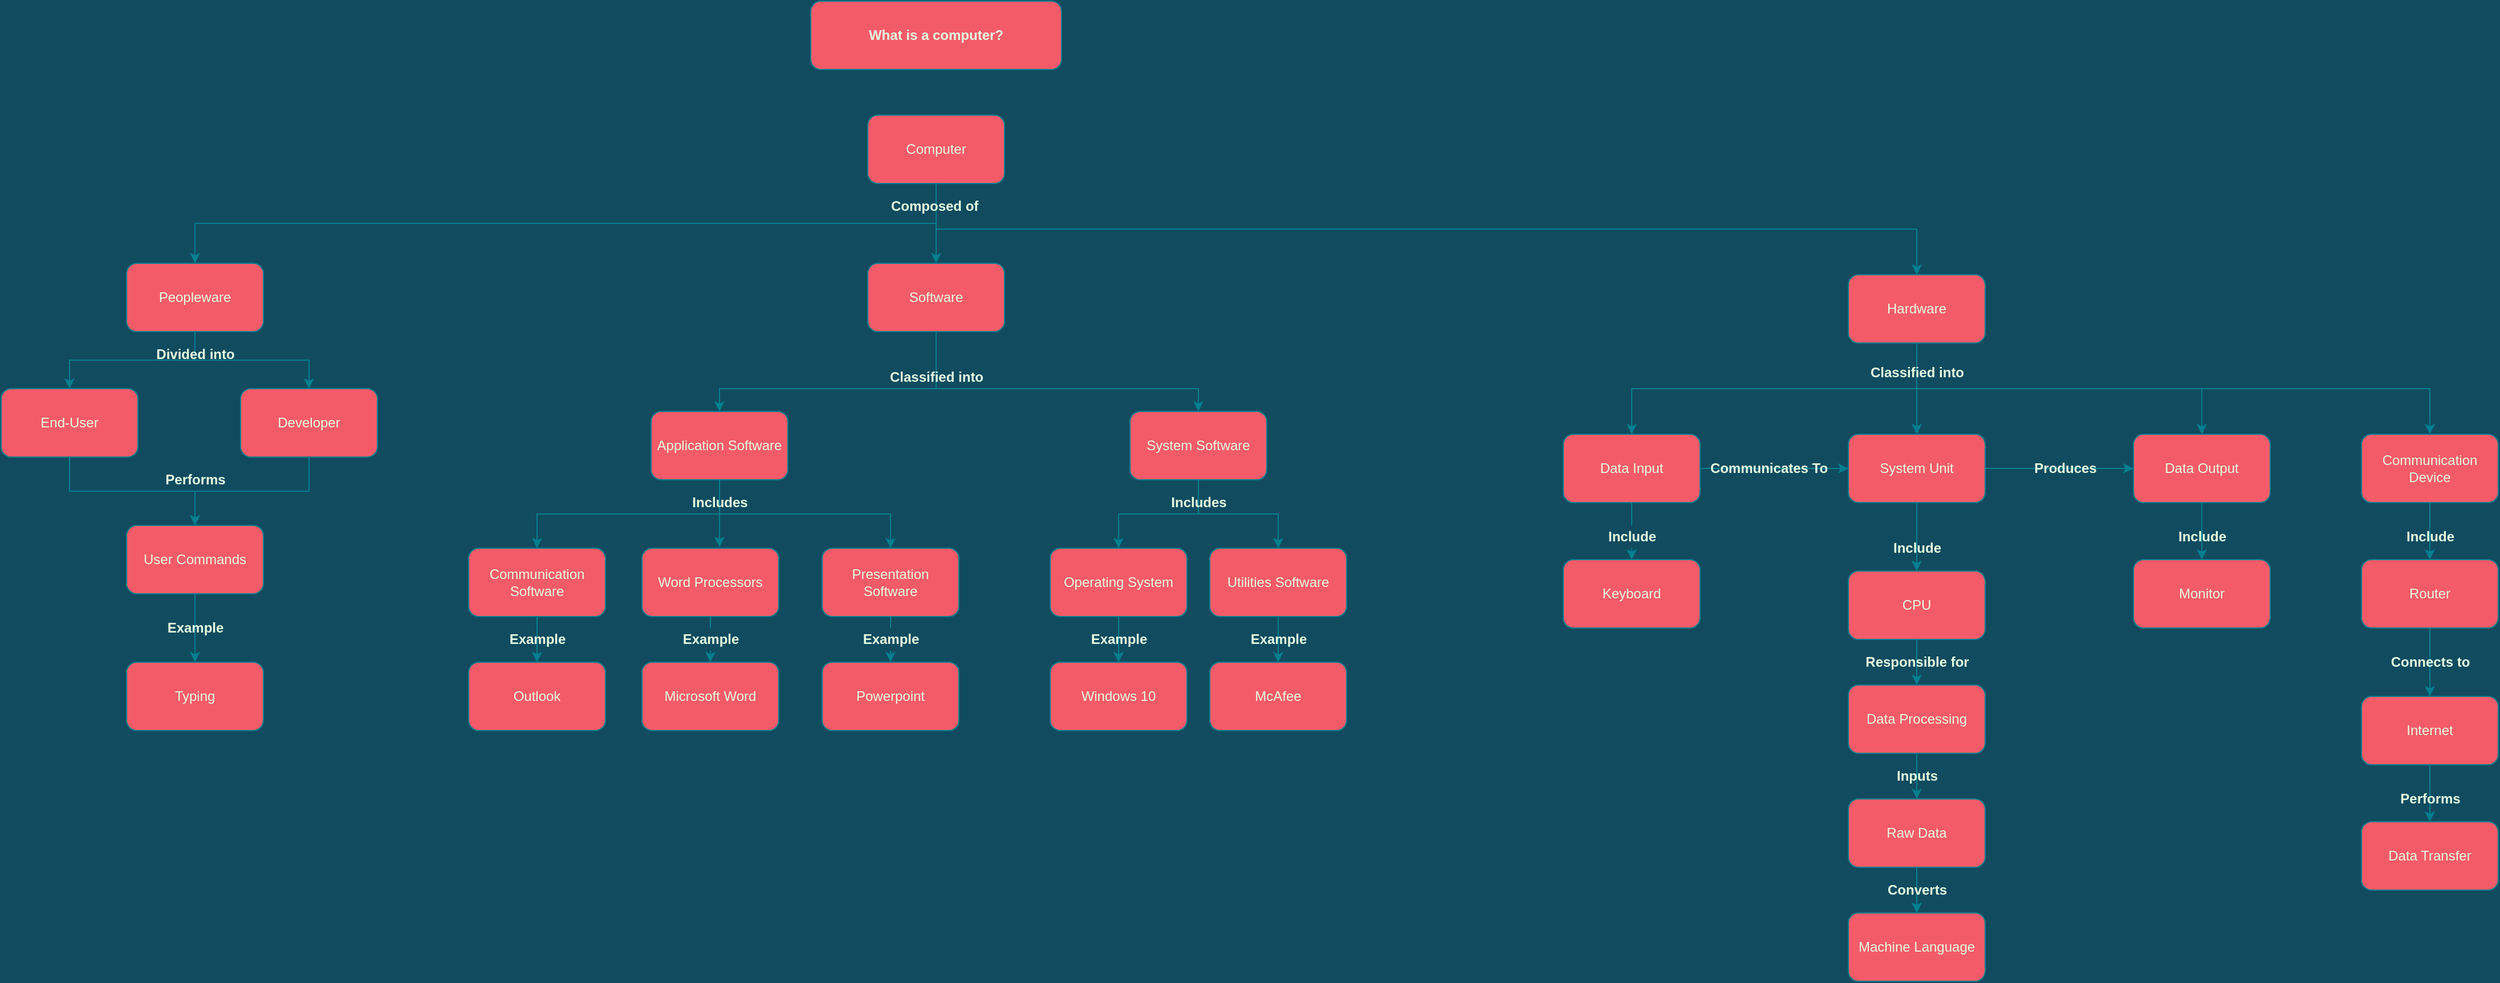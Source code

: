 <mxfile version="14.9.3" type="device"><diagram id="wThh0tV-w9qDD7nnyA2w" name="Page-1"><mxGraphModel dx="2724" dy="828" grid="1" gridSize="10" guides="1" tooltips="1" connect="1" arrows="1" fold="1" page="1" pageScale="1" pageWidth="850" pageHeight="1100" background="#114B5F" math="0" shadow="0"><root><mxCell id="0"/><mxCell id="1" parent="0"/><mxCell id="Qtpx9gZCFiK8_zA6iv4I-1" value="&lt;b&gt;What is a computer?&lt;/b&gt;" style="rounded=1;whiteSpace=wrap;html=1;fillColor=#F45B69;strokeColor=#028090;fontColor=#E4FDE1;" vertex="1" parent="1"><mxGeometry x="380" y="10" width="220" height="60" as="geometry"/></mxCell><mxCell id="Qtpx9gZCFiK8_zA6iv4I-109" style="edgeStyle=orthogonalEdgeStyle;rounded=0;orthogonalLoop=1;jettySize=auto;html=1;exitX=0.5;exitY=1;exitDx=0;exitDy=0;strokeColor=#028090;fontColor=#E4FDE1;labelBackgroundColor=#114B5F;" edge="1" parent="1" source="Qtpx9gZCFiK8_zA6iv4I-4" target="Qtpx9gZCFiK8_zA6iv4I-107"><mxGeometry relative="1" as="geometry"/></mxCell><mxCell id="Qtpx9gZCFiK8_zA6iv4I-110" style="edgeStyle=orthogonalEdgeStyle;rounded=0;orthogonalLoop=1;jettySize=auto;html=1;exitX=0.5;exitY=1;exitDx=0;exitDy=0;entryX=0.5;entryY=0;entryDx=0;entryDy=0;strokeColor=#028090;fontColor=#E4FDE1;labelBackgroundColor=#114B5F;" edge="1" parent="1" source="Qtpx9gZCFiK8_zA6iv4I-4" target="Qtpx9gZCFiK8_zA6iv4I-52"><mxGeometry relative="1" as="geometry"/></mxCell><mxCell id="Qtpx9gZCFiK8_zA6iv4I-111" style="edgeStyle=orthogonalEdgeStyle;rounded=0;orthogonalLoop=1;jettySize=auto;html=1;exitX=0.5;exitY=1;exitDx=0;exitDy=0;entryX=0.5;entryY=0;entryDx=0;entryDy=0;strokeColor=#028090;fontColor=#E4FDE1;labelBackgroundColor=#114B5F;" edge="1" parent="1" source="Qtpx9gZCFiK8_zA6iv4I-4" target="Qtpx9gZCFiK8_zA6iv4I-53"><mxGeometry relative="1" as="geometry"/></mxCell><mxCell id="Qtpx9gZCFiK8_zA6iv4I-146" style="edgeStyle=orthogonalEdgeStyle;rounded=0;orthogonalLoop=1;jettySize=auto;html=1;exitX=0.5;exitY=1;exitDx=0;exitDy=0;strokeColor=#028090;fontColor=#E4FDE1;labelBackgroundColor=#114B5F;" edge="1" parent="1" source="Qtpx9gZCFiK8_zA6iv4I-4" target="Qtpx9gZCFiK8_zA6iv4I-22"><mxGeometry relative="1" as="geometry"/></mxCell><mxCell id="Qtpx9gZCFiK8_zA6iv4I-4" value="Hardware" style="rounded=1;whiteSpace=wrap;html=1;fillColor=#F45B69;strokeColor=#028090;fontColor=#E4FDE1;" vertex="1" parent="1"><mxGeometry x="1290" y="250" width="120" height="60" as="geometry"/></mxCell><mxCell id="Qtpx9gZCFiK8_zA6iv4I-13" value="Monitor" style="rounded=1;whiteSpace=wrap;html=1;fillColor=#F45B69;strokeColor=#028090;fontColor=#E4FDE1;" vertex="1" parent="1"><mxGeometry x="1540" y="500" width="120" height="60" as="geometry"/></mxCell><mxCell id="Qtpx9gZCFiK8_zA6iv4I-21" value="Keyboard" style="rounded=1;whiteSpace=wrap;html=1;fillColor=#F45B69;strokeColor=#028090;fontColor=#E4FDE1;" vertex="1" parent="1"><mxGeometry x="1040" y="500" width="120" height="60" as="geometry"/></mxCell><mxCell id="Qtpx9gZCFiK8_zA6iv4I-148" style="edgeStyle=orthogonalEdgeStyle;rounded=0;orthogonalLoop=1;jettySize=auto;html=1;exitX=0.5;exitY=1;exitDx=0;exitDy=0;entryX=0.5;entryY=0;entryDx=0;entryDy=0;strokeColor=#028090;fontColor=#E4FDE1;labelBackgroundColor=#114B5F;" edge="1" parent="1" source="Qtpx9gZCFiK8_zA6iv4I-22" target="Qtpx9gZCFiK8_zA6iv4I-147"><mxGeometry relative="1" as="geometry"/></mxCell><mxCell id="Qtpx9gZCFiK8_zA6iv4I-22" value="Communication Device" style="rounded=1;whiteSpace=wrap;html=1;fillColor=#F45B69;strokeColor=#028090;fontColor=#E4FDE1;" vertex="1" parent="1"><mxGeometry x="1740" y="390" width="120" height="60" as="geometry"/></mxCell><mxCell id="Qtpx9gZCFiK8_zA6iv4I-81" style="edgeStyle=orthogonalEdgeStyle;rounded=0;orthogonalLoop=1;jettySize=auto;html=1;exitX=0.5;exitY=1;exitDx=0;exitDy=0;entryX=0.5;entryY=0;entryDx=0;entryDy=0;strokeColor=#028090;fontColor=#E4FDE1;labelBackgroundColor=#114B5F;" edge="1" parent="1" source="Qtpx9gZCFiK8_zA6iv4I-23" target="Qtpx9gZCFiK8_zA6iv4I-24"><mxGeometry relative="1" as="geometry"/></mxCell><mxCell id="Qtpx9gZCFiK8_zA6iv4I-88" style="edgeStyle=orthogonalEdgeStyle;rounded=0;orthogonalLoop=1;jettySize=auto;html=1;exitX=0.5;exitY=1;exitDx=0;exitDy=0;entryX=0.567;entryY=-0.017;entryDx=0;entryDy=0;entryPerimeter=0;strokeColor=#028090;fontColor=#E4FDE1;labelBackgroundColor=#114B5F;" edge="1" parent="1" source="Qtpx9gZCFiK8_zA6iv4I-23" target="Qtpx9gZCFiK8_zA6iv4I-34"><mxGeometry relative="1" as="geometry"/></mxCell><mxCell id="Qtpx9gZCFiK8_zA6iv4I-89" style="edgeStyle=orthogonalEdgeStyle;rounded=0;orthogonalLoop=1;jettySize=auto;html=1;exitX=0.5;exitY=1;exitDx=0;exitDy=0;entryX=0.5;entryY=0;entryDx=0;entryDy=0;strokeColor=#028090;fontColor=#E4FDE1;labelBackgroundColor=#114B5F;" edge="1" parent="1" source="Qtpx9gZCFiK8_zA6iv4I-23" target="Qtpx9gZCFiK8_zA6iv4I-33"><mxGeometry relative="1" as="geometry"/></mxCell><mxCell id="Qtpx9gZCFiK8_zA6iv4I-23" value="Application Software" style="rounded=1;whiteSpace=wrap;html=1;fillColor=#F45B69;strokeColor=#028090;fontColor=#E4FDE1;" vertex="1" parent="1"><mxGeometry x="240" y="370" width="120" height="60" as="geometry"/></mxCell><mxCell id="Qtpx9gZCFiK8_zA6iv4I-90" style="edgeStyle=orthogonalEdgeStyle;rounded=0;orthogonalLoop=1;jettySize=auto;html=1;exitX=0.5;exitY=1;exitDx=0;exitDy=0;entryX=0.5;entryY=0;entryDx=0;entryDy=0;strokeColor=#028090;fontColor=#E4FDE1;labelBackgroundColor=#114B5F;" edge="1" parent="1" source="Qtpx9gZCFiK8_zA6iv4I-24" target="Qtpx9gZCFiK8_zA6iv4I-32"><mxGeometry relative="1" as="geometry"/></mxCell><mxCell id="Qtpx9gZCFiK8_zA6iv4I-24" value="Communication Software" style="rounded=1;whiteSpace=wrap;html=1;fillColor=#F45B69;strokeColor=#028090;fontColor=#E4FDE1;" vertex="1" parent="1"><mxGeometry x="80" y="490" width="120" height="60" as="geometry"/></mxCell><mxCell id="Qtpx9gZCFiK8_zA6iv4I-121" style="edgeStyle=orthogonalEdgeStyle;rounded=0;orthogonalLoop=1;jettySize=auto;html=1;exitX=0.5;exitY=1;exitDx=0;exitDy=0;entryX=0.5;entryY=0;entryDx=0;entryDy=0;strokeColor=#028090;fontColor=#E4FDE1;labelBackgroundColor=#114B5F;" edge="1" parent="1" source="Qtpx9gZCFiK8_zA6iv4I-29" target="Qtpx9gZCFiK8_zA6iv4I-30"><mxGeometry relative="1" as="geometry"/></mxCell><mxCell id="Qtpx9gZCFiK8_zA6iv4I-123" value="" style="edgeStyle=orthogonalEdgeStyle;rounded=0;orthogonalLoop=1;jettySize=auto;html=1;strokeColor=#028090;fontColor=#E4FDE1;labelBackgroundColor=#114B5F;" edge="1" parent="1" source="Qtpx9gZCFiK8_zA6iv4I-29" target="Qtpx9gZCFiK8_zA6iv4I-30"><mxGeometry relative="1" as="geometry"/></mxCell><mxCell id="Qtpx9gZCFiK8_zA6iv4I-29" value="Raw Data" style="rounded=1;whiteSpace=wrap;html=1;fillColor=#F45B69;strokeColor=#028090;fontColor=#E4FDE1;" vertex="1" parent="1"><mxGeometry x="1290" y="710" width="120" height="60" as="geometry"/></mxCell><mxCell id="Qtpx9gZCFiK8_zA6iv4I-30" value="Machine Language" style="rounded=1;whiteSpace=wrap;html=1;fillColor=#F45B69;strokeColor=#028090;fontColor=#E4FDE1;" vertex="1" parent="1"><mxGeometry x="1290" y="810" width="120" height="60" as="geometry"/></mxCell><mxCell id="Qtpx9gZCFiK8_zA6iv4I-73" style="edgeStyle=orthogonalEdgeStyle;rounded=0;orthogonalLoop=1;jettySize=auto;html=1;exitX=0.5;exitY=1;exitDx=0;exitDy=0;entryX=0.5;entryY=0;entryDx=0;entryDy=0;strokeColor=#028090;fontColor=#E4FDE1;labelBackgroundColor=#114B5F;" edge="1" parent="1" source="Qtpx9gZCFiK8_zA6iv4I-31" target="Qtpx9gZCFiK8_zA6iv4I-72"><mxGeometry relative="1" as="geometry"/></mxCell><mxCell id="Qtpx9gZCFiK8_zA6iv4I-31" value="User Commands" style="rounded=1;whiteSpace=wrap;html=1;fillColor=#F45B69;strokeColor=#028090;fontColor=#E4FDE1;" vertex="1" parent="1"><mxGeometry x="-220" y="470" width="120" height="60" as="geometry"/></mxCell><mxCell id="Qtpx9gZCFiK8_zA6iv4I-32" value="Outlook" style="rounded=1;whiteSpace=wrap;html=1;fillColor=#F45B69;strokeColor=#028090;fontColor=#E4FDE1;" vertex="1" parent="1"><mxGeometry x="80" y="590" width="120" height="60" as="geometry"/></mxCell><mxCell id="Qtpx9gZCFiK8_zA6iv4I-93" style="edgeStyle=orthogonalEdgeStyle;rounded=0;orthogonalLoop=1;jettySize=auto;html=1;exitX=0.5;exitY=1;exitDx=0;exitDy=0;entryX=0.5;entryY=0;entryDx=0;entryDy=0;startArrow=none;strokeColor=#028090;fontColor=#E4FDE1;labelBackgroundColor=#114B5F;" edge="1" parent="1" source="Qtpx9gZCFiK8_zA6iv4I-98" target="Qtpx9gZCFiK8_zA6iv4I-92"><mxGeometry relative="1" as="geometry"/></mxCell><mxCell id="Qtpx9gZCFiK8_zA6iv4I-33" value="Presentation Software" style="rounded=1;whiteSpace=wrap;html=1;fillColor=#F45B69;strokeColor=#028090;fontColor=#E4FDE1;" vertex="1" parent="1"><mxGeometry x="390" y="490" width="120" height="60" as="geometry"/></mxCell><mxCell id="Qtpx9gZCFiK8_zA6iv4I-94" style="edgeStyle=orthogonalEdgeStyle;rounded=0;orthogonalLoop=1;jettySize=auto;html=1;exitX=0.5;exitY=1;exitDx=0;exitDy=0;entryX=0.5;entryY=0;entryDx=0;entryDy=0;startArrow=none;strokeColor=#028090;fontColor=#E4FDE1;labelBackgroundColor=#114B5F;" edge="1" parent="1" source="Qtpx9gZCFiK8_zA6iv4I-96" target="Qtpx9gZCFiK8_zA6iv4I-91"><mxGeometry relative="1" as="geometry"/></mxCell><mxCell id="Qtpx9gZCFiK8_zA6iv4I-34" value="Word Processors" style="rounded=1;whiteSpace=wrap;html=1;fillColor=#F45B69;strokeColor=#028090;fontColor=#E4FDE1;" vertex="1" parent="1"><mxGeometry x="232" y="490" width="120" height="60" as="geometry"/></mxCell><mxCell id="Qtpx9gZCFiK8_zA6iv4I-154" style="edgeStyle=orthogonalEdgeStyle;rounded=0;orthogonalLoop=1;jettySize=auto;html=1;exitX=0.5;exitY=1;exitDx=0;exitDy=0;entryX=0.5;entryY=0;entryDx=0;entryDy=0;strokeColor=#028090;fontColor=#E4FDE1;labelBackgroundColor=#114B5F;" edge="1" parent="1" source="Qtpx9gZCFiK8_zA6iv4I-35" target="Qtpx9gZCFiK8_zA6iv4I-44"><mxGeometry relative="1" as="geometry"/></mxCell><mxCell id="Qtpx9gZCFiK8_zA6iv4I-35" value="Internet" style="rounded=1;whiteSpace=wrap;html=1;fillColor=#F45B69;strokeColor=#028090;fontColor=#E4FDE1;" vertex="1" parent="1"><mxGeometry x="1740" y="620" width="120" height="60" as="geometry"/></mxCell><mxCell id="Qtpx9gZCFiK8_zA6iv4I-63" style="edgeStyle=orthogonalEdgeStyle;rounded=0;orthogonalLoop=1;jettySize=auto;html=1;exitX=0.5;exitY=1;exitDx=0;exitDy=0;entryX=0.5;entryY=0;entryDx=0;entryDy=0;strokeColor=#028090;fontColor=#E4FDE1;labelBackgroundColor=#114B5F;" edge="1" parent="1" source="Qtpx9gZCFiK8_zA6iv4I-37" target="Qtpx9gZCFiK8_zA6iv4I-41"><mxGeometry relative="1" as="geometry"/></mxCell><mxCell id="Qtpx9gZCFiK8_zA6iv4I-65" style="edgeStyle=orthogonalEdgeStyle;rounded=0;orthogonalLoop=1;jettySize=auto;html=1;exitX=0.5;exitY=1;exitDx=0;exitDy=0;strokeColor=#028090;fontColor=#E4FDE1;labelBackgroundColor=#114B5F;" edge="1" parent="1" source="Qtpx9gZCFiK8_zA6iv4I-37" target="Qtpx9gZCFiK8_zA6iv4I-64"><mxGeometry relative="1" as="geometry"/></mxCell><mxCell id="Qtpx9gZCFiK8_zA6iv4I-37" value="Peopleware" style="rounded=1;whiteSpace=wrap;html=1;fillColor=#F45B69;strokeColor=#028090;fontColor=#E4FDE1;" vertex="1" parent="1"><mxGeometry x="-220" y="240" width="120" height="60" as="geometry"/></mxCell><mxCell id="Qtpx9gZCFiK8_zA6iv4I-76" style="edgeStyle=orthogonalEdgeStyle;rounded=0;orthogonalLoop=1;jettySize=auto;html=1;exitX=0.5;exitY=1;exitDx=0;exitDy=0;strokeColor=#028090;fontColor=#E4FDE1;labelBackgroundColor=#114B5F;" edge="1" parent="1" source="Qtpx9gZCFiK8_zA6iv4I-39" target="Qtpx9gZCFiK8_zA6iv4I-71"><mxGeometry relative="1" as="geometry"><Array as="points"><mxPoint x="490" y="350"/><mxPoint x="720" y="350"/></Array></mxGeometry></mxCell><mxCell id="Qtpx9gZCFiK8_zA6iv4I-87" style="edgeStyle=orthogonalEdgeStyle;rounded=0;orthogonalLoop=1;jettySize=auto;html=1;exitX=0.5;exitY=1;exitDx=0;exitDy=0;strokeColor=#028090;fontColor=#E4FDE1;labelBackgroundColor=#114B5F;" edge="1" parent="1" source="Qtpx9gZCFiK8_zA6iv4I-39" target="Qtpx9gZCFiK8_zA6iv4I-23"><mxGeometry relative="1" as="geometry"><Array as="points"><mxPoint x="490" y="350"/><mxPoint x="300" y="350"/></Array></mxGeometry></mxCell><mxCell id="Qtpx9gZCFiK8_zA6iv4I-39" value="Software" style="rounded=1;whiteSpace=wrap;html=1;fillColor=#F45B69;strokeColor=#028090;fontColor=#E4FDE1;" vertex="1" parent="1"><mxGeometry x="430" y="240" width="120" height="60" as="geometry"/></mxCell><mxCell id="Qtpx9gZCFiK8_zA6iv4I-101" style="edgeStyle=orthogonalEdgeStyle;rounded=0;orthogonalLoop=1;jettySize=auto;html=1;exitX=0.5;exitY=1;exitDx=0;exitDy=0;entryX=0.5;entryY=0;entryDx=0;entryDy=0;strokeColor=#028090;fontColor=#E4FDE1;labelBackgroundColor=#114B5F;" edge="1" parent="1" source="Qtpx9gZCFiK8_zA6iv4I-40" target="Qtpx9gZCFiK8_zA6iv4I-100"><mxGeometry relative="1" as="geometry"/></mxCell><mxCell id="Qtpx9gZCFiK8_zA6iv4I-40" value="Operating System" style="rounded=1;whiteSpace=wrap;html=1;fillColor=#F45B69;strokeColor=#028090;fontColor=#E4FDE1;" vertex="1" parent="1"><mxGeometry x="590" y="490" width="120" height="60" as="geometry"/></mxCell><mxCell id="Qtpx9gZCFiK8_zA6iv4I-69" style="edgeStyle=orthogonalEdgeStyle;rounded=0;orthogonalLoop=1;jettySize=auto;html=1;exitX=0.5;exitY=1;exitDx=0;exitDy=0;entryX=0.5;entryY=0;entryDx=0;entryDy=0;strokeColor=#028090;fontColor=#E4FDE1;labelBackgroundColor=#114B5F;" edge="1" parent="1" source="Qtpx9gZCFiK8_zA6iv4I-41" target="Qtpx9gZCFiK8_zA6iv4I-31"><mxGeometry relative="1" as="geometry"/></mxCell><mxCell id="Qtpx9gZCFiK8_zA6iv4I-41" value="End-User" style="rounded=1;whiteSpace=wrap;html=1;fillColor=#F45B69;strokeColor=#028090;fontColor=#E4FDE1;" vertex="1" parent="1"><mxGeometry x="-330" y="350" width="120" height="60" as="geometry"/></mxCell><mxCell id="Qtpx9gZCFiK8_zA6iv4I-44" value="Data Transfer" style="rounded=1;whiteSpace=wrap;html=1;fillColor=#F45B69;strokeColor=#028090;fontColor=#E4FDE1;" vertex="1" parent="1"><mxGeometry x="1740" y="730" width="120" height="60" as="geometry"/></mxCell><mxCell id="Qtpx9gZCFiK8_zA6iv4I-120" style="edgeStyle=orthogonalEdgeStyle;rounded=0;orthogonalLoop=1;jettySize=auto;html=1;exitX=0.5;exitY=1;exitDx=0;exitDy=0;entryX=0.5;entryY=0;entryDx=0;entryDy=0;strokeColor=#028090;fontColor=#E4FDE1;labelBackgroundColor=#114B5F;" edge="1" parent="1" source="Qtpx9gZCFiK8_zA6iv4I-45" target="Qtpx9gZCFiK8_zA6iv4I-29"><mxGeometry relative="1" as="geometry"/></mxCell><mxCell id="Qtpx9gZCFiK8_zA6iv4I-45" value="Data Processing" style="rounded=1;whiteSpace=wrap;html=1;fillColor=#F45B69;strokeColor=#028090;fontColor=#E4FDE1;" vertex="1" parent="1"><mxGeometry x="1290" y="610" width="120" height="60" as="geometry"/></mxCell><mxCell id="Qtpx9gZCFiK8_zA6iv4I-56" style="edgeStyle=orthogonalEdgeStyle;rounded=0;orthogonalLoop=1;jettySize=auto;html=1;exitX=0.5;exitY=1;exitDx=0;exitDy=0;entryX=0.5;entryY=0;entryDx=0;entryDy=0;strokeColor=#028090;fontColor=#E4FDE1;labelBackgroundColor=#114B5F;" edge="1" parent="1" source="Qtpx9gZCFiK8_zA6iv4I-51" target="Qtpx9gZCFiK8_zA6iv4I-37"><mxGeometry relative="1" as="geometry"/></mxCell><mxCell id="Qtpx9gZCFiK8_zA6iv4I-59" style="edgeStyle=orthogonalEdgeStyle;rounded=0;orthogonalLoop=1;jettySize=auto;html=1;exitX=0.5;exitY=1;exitDx=0;exitDy=0;entryX=0.5;entryY=0;entryDx=0;entryDy=0;strokeColor=#028090;fontColor=#E4FDE1;labelBackgroundColor=#114B5F;" edge="1" parent="1" source="Qtpx9gZCFiK8_zA6iv4I-51" target="Qtpx9gZCFiK8_zA6iv4I-39"><mxGeometry relative="1" as="geometry"/></mxCell><mxCell id="Qtpx9gZCFiK8_zA6iv4I-60" style="edgeStyle=orthogonalEdgeStyle;rounded=0;orthogonalLoop=1;jettySize=auto;html=1;exitX=0.5;exitY=1;exitDx=0;exitDy=0;strokeColor=#028090;fontColor=#E4FDE1;labelBackgroundColor=#114B5F;" edge="1" parent="1" source="Qtpx9gZCFiK8_zA6iv4I-51" target="Qtpx9gZCFiK8_zA6iv4I-4"><mxGeometry relative="1" as="geometry"><Array as="points"><mxPoint x="490" y="210"/><mxPoint x="1350" y="210"/></Array></mxGeometry></mxCell><mxCell id="Qtpx9gZCFiK8_zA6iv4I-51" value="Computer" style="rounded=1;whiteSpace=wrap;html=1;fillColor=#F45B69;strokeColor=#028090;fontColor=#E4FDE1;" vertex="1" parent="1"><mxGeometry x="430" y="110" width="120" height="60" as="geometry"/></mxCell><mxCell id="Qtpx9gZCFiK8_zA6iv4I-116" style="edgeStyle=orthogonalEdgeStyle;rounded=0;orthogonalLoop=1;jettySize=auto;html=1;exitX=0.5;exitY=1;exitDx=0;exitDy=0;entryX=0.5;entryY=0;entryDx=0;entryDy=0;startArrow=none;strokeColor=#028090;fontColor=#E4FDE1;labelBackgroundColor=#114B5F;" edge="1" parent="1" source="Qtpx9gZCFiK8_zA6iv4I-127" target="Qtpx9gZCFiK8_zA6iv4I-21"><mxGeometry relative="1" as="geometry"/></mxCell><mxCell id="Qtpx9gZCFiK8_zA6iv4I-140" style="edgeStyle=orthogonalEdgeStyle;rounded=0;orthogonalLoop=1;jettySize=auto;html=1;exitX=1;exitY=0.5;exitDx=0;exitDy=0;entryX=0;entryY=0.5;entryDx=0;entryDy=0;strokeColor=#028090;fontColor=#E4FDE1;labelBackgroundColor=#114B5F;" edge="1" parent="1" source="Qtpx9gZCFiK8_zA6iv4I-52" target="Qtpx9gZCFiK8_zA6iv4I-107"><mxGeometry relative="1" as="geometry"/></mxCell><mxCell id="Qtpx9gZCFiK8_zA6iv4I-52" value="Data Input" style="rounded=1;whiteSpace=wrap;html=1;fillColor=#F45B69;strokeColor=#028090;fontColor=#E4FDE1;" vertex="1" parent="1"><mxGeometry x="1040" y="390" width="120" height="60" as="geometry"/></mxCell><mxCell id="Qtpx9gZCFiK8_zA6iv4I-117" style="edgeStyle=orthogonalEdgeStyle;rounded=0;orthogonalLoop=1;jettySize=auto;html=1;exitX=0.5;exitY=1;exitDx=0;exitDy=0;entryX=0.5;entryY=0;entryDx=0;entryDy=0;strokeColor=#028090;fontColor=#E4FDE1;labelBackgroundColor=#114B5F;" edge="1" parent="1" source="Qtpx9gZCFiK8_zA6iv4I-53" target="Qtpx9gZCFiK8_zA6iv4I-13"><mxGeometry relative="1" as="geometry"/></mxCell><mxCell id="Qtpx9gZCFiK8_zA6iv4I-53" value="Data Output" style="rounded=1;whiteSpace=wrap;html=1;fillColor=#F45B69;strokeColor=#028090;fontColor=#E4FDE1;" vertex="1" parent="1"><mxGeometry x="1540" y="390" width="120" height="60" as="geometry"/></mxCell><mxCell id="Qtpx9gZCFiK8_zA6iv4I-61" value="&lt;b&gt;Composed of&amp;nbsp;&lt;/b&gt;" style="text;html=1;align=center;verticalAlign=middle;resizable=0;points=[];autosize=1;strokeColor=none;fontColor=#E4FDE1;" vertex="1" parent="1"><mxGeometry x="440" y="180" width="100" height="20" as="geometry"/></mxCell><mxCell id="Qtpx9gZCFiK8_zA6iv4I-68" style="edgeStyle=orthogonalEdgeStyle;rounded=0;orthogonalLoop=1;jettySize=auto;html=1;exitX=0.5;exitY=1;exitDx=0;exitDy=0;entryX=0.5;entryY=0;entryDx=0;entryDy=0;strokeColor=#028090;fontColor=#E4FDE1;labelBackgroundColor=#114B5F;" edge="1" parent="1" source="Qtpx9gZCFiK8_zA6iv4I-64" target="Qtpx9gZCFiK8_zA6iv4I-31"><mxGeometry relative="1" as="geometry"/></mxCell><mxCell id="Qtpx9gZCFiK8_zA6iv4I-64" value="Developer" style="rounded=1;whiteSpace=wrap;html=1;fillColor=#F45B69;strokeColor=#028090;fontColor=#E4FDE1;" vertex="1" parent="1"><mxGeometry x="-120" y="350" width="120" height="60" as="geometry"/></mxCell><mxCell id="Qtpx9gZCFiK8_zA6iv4I-66" value="&lt;b&gt;Divided into&lt;/b&gt;" style="text;html=1;align=center;verticalAlign=middle;resizable=0;points=[];autosize=1;strokeColor=none;fontColor=#E4FDE1;" vertex="1" parent="1"><mxGeometry x="-200" y="310" width="80" height="20" as="geometry"/></mxCell><mxCell id="Qtpx9gZCFiK8_zA6iv4I-70" value="&lt;b&gt;Performs&lt;/b&gt;" style="text;html=1;align=center;verticalAlign=middle;resizable=0;points=[];autosize=1;strokeColor=none;fontColor=#E4FDE1;" vertex="1" parent="1"><mxGeometry x="-195" y="420" width="70" height="20" as="geometry"/></mxCell><mxCell id="Qtpx9gZCFiK8_zA6iv4I-78" value="" style="edgeStyle=orthogonalEdgeStyle;rounded=0;orthogonalLoop=1;jettySize=auto;html=1;strokeColor=#028090;fontColor=#E4FDE1;labelBackgroundColor=#114B5F;" edge="1" parent="1" source="Qtpx9gZCFiK8_zA6iv4I-71" target="Qtpx9gZCFiK8_zA6iv4I-40"><mxGeometry relative="1" as="geometry"/></mxCell><mxCell id="Qtpx9gZCFiK8_zA6iv4I-84" style="edgeStyle=orthogonalEdgeStyle;rounded=0;orthogonalLoop=1;jettySize=auto;html=1;exitX=0.5;exitY=1;exitDx=0;exitDy=0;entryX=0.5;entryY=0;entryDx=0;entryDy=0;strokeColor=#028090;fontColor=#E4FDE1;labelBackgroundColor=#114B5F;" edge="1" parent="1" source="Qtpx9gZCFiK8_zA6iv4I-71" target="Qtpx9gZCFiK8_zA6iv4I-83"><mxGeometry relative="1" as="geometry"/></mxCell><mxCell id="Qtpx9gZCFiK8_zA6iv4I-71" value="System Software" style="rounded=1;whiteSpace=wrap;html=1;fillColor=#F45B69;strokeColor=#028090;fontColor=#E4FDE1;" vertex="1" parent="1"><mxGeometry x="660" y="370" width="120" height="60" as="geometry"/></mxCell><mxCell id="Qtpx9gZCFiK8_zA6iv4I-72" value="Typing" style="rounded=1;whiteSpace=wrap;html=1;fillColor=#F45B69;strokeColor=#028090;fontColor=#E4FDE1;" vertex="1" parent="1"><mxGeometry x="-220" y="590" width="120" height="60" as="geometry"/></mxCell><mxCell id="Qtpx9gZCFiK8_zA6iv4I-74" value="&lt;b&gt;Example&lt;/b&gt;" style="text;html=1;align=center;verticalAlign=middle;resizable=0;points=[];autosize=1;strokeColor=none;fontColor=#E4FDE1;" vertex="1" parent="1"><mxGeometry x="-190" y="550" width="60" height="20" as="geometry"/></mxCell><mxCell id="Qtpx9gZCFiK8_zA6iv4I-77" value="&lt;b&gt;Classified into&lt;/b&gt;" style="text;html=1;align=center;verticalAlign=middle;resizable=0;points=[];autosize=1;strokeColor=none;fontColor=#E4FDE1;" vertex="1" parent="1"><mxGeometry x="440" y="330" width="100" height="20" as="geometry"/></mxCell><mxCell id="Qtpx9gZCFiK8_zA6iv4I-79" value="&lt;b&gt;Includes&lt;/b&gt;" style="text;html=1;align=center;verticalAlign=middle;resizable=0;points=[];autosize=1;strokeColor=none;fontColor=#E4FDE1;" vertex="1" parent="1"><mxGeometry x="690" y="440" width="60" height="20" as="geometry"/></mxCell><mxCell id="Qtpx9gZCFiK8_zA6iv4I-82" value="&lt;b&gt;Includes&lt;/b&gt;" style="text;html=1;align=center;verticalAlign=middle;resizable=0;points=[];autosize=1;strokeColor=none;fontColor=#E4FDE1;" vertex="1" parent="1"><mxGeometry x="270" y="440" width="60" height="20" as="geometry"/></mxCell><mxCell id="Qtpx9gZCFiK8_zA6iv4I-105" style="edgeStyle=orthogonalEdgeStyle;rounded=0;orthogonalLoop=1;jettySize=auto;html=1;exitX=0.5;exitY=1;exitDx=0;exitDy=0;entryX=0.5;entryY=0;entryDx=0;entryDy=0;strokeColor=#028090;fontColor=#E4FDE1;labelBackgroundColor=#114B5F;" edge="1" parent="1" source="Qtpx9gZCFiK8_zA6iv4I-83" target="Qtpx9gZCFiK8_zA6iv4I-103"><mxGeometry relative="1" as="geometry"/></mxCell><mxCell id="Qtpx9gZCFiK8_zA6iv4I-83" value="Utilities Software" style="rounded=1;whiteSpace=wrap;html=1;fillColor=#F45B69;strokeColor=#028090;fontColor=#E4FDE1;" vertex="1" parent="1"><mxGeometry x="730" y="490" width="120" height="60" as="geometry"/></mxCell><mxCell id="Qtpx9gZCFiK8_zA6iv4I-91" value="Microsoft Word" style="rounded=1;whiteSpace=wrap;html=1;fillColor=#F45B69;strokeColor=#028090;fontColor=#E4FDE1;" vertex="1" parent="1"><mxGeometry x="232" y="590" width="120" height="60" as="geometry"/></mxCell><mxCell id="Qtpx9gZCFiK8_zA6iv4I-92" value="Powerpoint" style="rounded=1;whiteSpace=wrap;html=1;fillColor=#F45B69;strokeColor=#028090;fontColor=#E4FDE1;" vertex="1" parent="1"><mxGeometry x="390" y="590" width="120" height="60" as="geometry"/></mxCell><mxCell id="Qtpx9gZCFiK8_zA6iv4I-95" value="&lt;b&gt;Example&lt;/b&gt;" style="text;html=1;align=center;verticalAlign=middle;resizable=0;points=[];autosize=1;strokeColor=none;fontColor=#E4FDE1;" vertex="1" parent="1"><mxGeometry x="110" y="560" width="60" height="20" as="geometry"/></mxCell><mxCell id="Qtpx9gZCFiK8_zA6iv4I-96" value="&lt;b&gt;Example&lt;/b&gt;" style="text;html=1;align=center;verticalAlign=middle;resizable=0;points=[];autosize=1;strokeColor=none;fontColor=#E4FDE1;" vertex="1" parent="1"><mxGeometry x="262" y="560" width="60" height="20" as="geometry"/></mxCell><mxCell id="Qtpx9gZCFiK8_zA6iv4I-97" value="" style="edgeStyle=orthogonalEdgeStyle;rounded=0;orthogonalLoop=1;jettySize=auto;html=1;exitX=0.5;exitY=1;exitDx=0;exitDy=0;entryX=0.5;entryY=0;entryDx=0;entryDy=0;endArrow=none;strokeColor=#028090;fontColor=#E4FDE1;labelBackgroundColor=#114B5F;" edge="1" parent="1" source="Qtpx9gZCFiK8_zA6iv4I-34" target="Qtpx9gZCFiK8_zA6iv4I-96"><mxGeometry relative="1" as="geometry"><mxPoint x="292" y="550" as="sourcePoint"/><mxPoint x="292" y="590" as="targetPoint"/></mxGeometry></mxCell><mxCell id="Qtpx9gZCFiK8_zA6iv4I-98" value="&lt;b&gt;Example&lt;/b&gt;" style="text;html=1;align=center;verticalAlign=middle;resizable=0;points=[];autosize=1;strokeColor=none;fontColor=#E4FDE1;" vertex="1" parent="1"><mxGeometry x="420" y="560" width="60" height="20" as="geometry"/></mxCell><mxCell id="Qtpx9gZCFiK8_zA6iv4I-99" value="" style="edgeStyle=orthogonalEdgeStyle;rounded=0;orthogonalLoop=1;jettySize=auto;html=1;exitX=0.5;exitY=1;exitDx=0;exitDy=0;entryX=0.5;entryY=0;entryDx=0;entryDy=0;endArrow=none;strokeColor=#028090;fontColor=#E4FDE1;labelBackgroundColor=#114B5F;" edge="1" parent="1" source="Qtpx9gZCFiK8_zA6iv4I-33" target="Qtpx9gZCFiK8_zA6iv4I-98"><mxGeometry relative="1" as="geometry"><mxPoint x="450" y="550" as="sourcePoint"/><mxPoint x="450" y="590" as="targetPoint"/></mxGeometry></mxCell><mxCell id="Qtpx9gZCFiK8_zA6iv4I-100" value="Windows 10" style="rounded=1;whiteSpace=wrap;html=1;fillColor=#F45B69;strokeColor=#028090;fontColor=#E4FDE1;" vertex="1" parent="1"><mxGeometry x="590" y="590" width="120" height="60" as="geometry"/></mxCell><mxCell id="Qtpx9gZCFiK8_zA6iv4I-102" value="&lt;b&gt;Example&lt;/b&gt;" style="text;html=1;align=center;verticalAlign=middle;resizable=0;points=[];autosize=1;strokeColor=none;fontColor=#E4FDE1;" vertex="1" parent="1"><mxGeometry x="620" y="560" width="60" height="20" as="geometry"/></mxCell><mxCell id="Qtpx9gZCFiK8_zA6iv4I-103" value="McAfee" style="rounded=1;whiteSpace=wrap;html=1;fillColor=#F45B69;strokeColor=#028090;fontColor=#E4FDE1;" vertex="1" parent="1"><mxGeometry x="730" y="590" width="120" height="60" as="geometry"/></mxCell><mxCell id="Qtpx9gZCFiK8_zA6iv4I-106" value="&lt;b&gt;Example&lt;/b&gt;" style="text;html=1;align=center;verticalAlign=middle;resizable=0;points=[];autosize=1;strokeColor=none;fontColor=#E4FDE1;" vertex="1" parent="1"><mxGeometry x="760" y="560" width="60" height="20" as="geometry"/></mxCell><mxCell id="Qtpx9gZCFiK8_zA6iv4I-113" style="edgeStyle=orthogonalEdgeStyle;rounded=0;orthogonalLoop=1;jettySize=auto;html=1;exitX=0.5;exitY=1;exitDx=0;exitDy=0;entryX=0.5;entryY=0;entryDx=0;entryDy=0;strokeColor=#028090;fontColor=#E4FDE1;labelBackgroundColor=#114B5F;" edge="1" parent="1" source="Qtpx9gZCFiK8_zA6iv4I-107" target="Qtpx9gZCFiK8_zA6iv4I-112"><mxGeometry relative="1" as="geometry"/></mxCell><mxCell id="Qtpx9gZCFiK8_zA6iv4I-136" style="edgeStyle=orthogonalEdgeStyle;rounded=0;orthogonalLoop=1;jettySize=auto;html=1;exitX=1;exitY=0.5;exitDx=0;exitDy=0;entryX=0;entryY=0.5;entryDx=0;entryDy=0;strokeColor=#028090;fontColor=#E4FDE1;labelBackgroundColor=#114B5F;" edge="1" parent="1" source="Qtpx9gZCFiK8_zA6iv4I-107" target="Qtpx9gZCFiK8_zA6iv4I-53"><mxGeometry relative="1" as="geometry"/></mxCell><mxCell id="Qtpx9gZCFiK8_zA6iv4I-107" value="System Unit" style="rounded=1;whiteSpace=wrap;html=1;fillColor=#F45B69;strokeColor=#028090;fontColor=#E4FDE1;" vertex="1" parent="1"><mxGeometry x="1290" y="390" width="120" height="60" as="geometry"/></mxCell><mxCell id="Qtpx9gZCFiK8_zA6iv4I-118" style="edgeStyle=orthogonalEdgeStyle;rounded=0;orthogonalLoop=1;jettySize=auto;html=1;exitX=0.5;exitY=1;exitDx=0;exitDy=0;entryX=0.5;entryY=0;entryDx=0;entryDy=0;strokeColor=#028090;fontColor=#E4FDE1;labelBackgroundColor=#114B5F;" edge="1" parent="1" source="Qtpx9gZCFiK8_zA6iv4I-112" target="Qtpx9gZCFiK8_zA6iv4I-45"><mxGeometry relative="1" as="geometry"/></mxCell><mxCell id="Qtpx9gZCFiK8_zA6iv4I-112" value="CPU" style="rounded=1;whiteSpace=wrap;html=1;fillColor=#F45B69;strokeColor=#028090;fontColor=#E4FDE1;" vertex="1" parent="1"><mxGeometry x="1290" y="510" width="120" height="60" as="geometry"/></mxCell><mxCell id="Qtpx9gZCFiK8_zA6iv4I-115" value="&lt;b&gt;Classified into&lt;/b&gt;" style="text;html=1;align=center;verticalAlign=middle;resizable=0;points=[];autosize=1;strokeColor=none;fontColor=#E4FDE1;" vertex="1" parent="1"><mxGeometry x="1300" y="326" width="100" height="20" as="geometry"/></mxCell><mxCell id="Qtpx9gZCFiK8_zA6iv4I-119" value="&lt;b&gt;Include&lt;/b&gt;" style="text;html=1;align=center;verticalAlign=middle;resizable=0;points=[];autosize=1;strokeColor=none;fontColor=#E4FDE1;" vertex="1" parent="1"><mxGeometry x="1320" y="480" width="60" height="20" as="geometry"/></mxCell><mxCell id="Qtpx9gZCFiK8_zA6iv4I-124" value="&lt;b&gt;Inputs&lt;/b&gt;" style="text;html=1;align=center;verticalAlign=middle;resizable=0;points=[];autosize=1;strokeColor=none;fontColor=#E4FDE1;" vertex="1" parent="1"><mxGeometry x="1325" y="680" width="50" height="20" as="geometry"/></mxCell><mxCell id="Qtpx9gZCFiK8_zA6iv4I-125" value="&lt;b&gt;Converts&lt;/b&gt;" style="text;html=1;align=center;verticalAlign=middle;resizable=0;points=[];autosize=1;strokeColor=none;fontColor=#E4FDE1;" vertex="1" parent="1"><mxGeometry x="1315" y="780" width="70" height="20" as="geometry"/></mxCell><mxCell id="Qtpx9gZCFiK8_zA6iv4I-126" value="&lt;b&gt;Responsible for&lt;/b&gt;" style="text;html=1;align=center;verticalAlign=middle;resizable=0;points=[];autosize=1;strokeColor=none;fontColor=#E4FDE1;" vertex="1" parent="1"><mxGeometry x="1295" y="580" width="110" height="20" as="geometry"/></mxCell><mxCell id="Qtpx9gZCFiK8_zA6iv4I-127" value="&lt;b&gt;Include&lt;/b&gt;" style="text;html=1;align=center;verticalAlign=middle;resizable=0;points=[];autosize=1;strokeColor=none;fontColor=#E4FDE1;" vertex="1" parent="1"><mxGeometry x="1070" y="470" width="60" height="20" as="geometry"/></mxCell><mxCell id="Qtpx9gZCFiK8_zA6iv4I-128" value="" style="edgeStyle=orthogonalEdgeStyle;rounded=0;orthogonalLoop=1;jettySize=auto;html=1;exitX=0.5;exitY=1;exitDx=0;exitDy=0;entryX=0.5;entryY=0;entryDx=0;entryDy=0;endArrow=none;strokeColor=#028090;fontColor=#E4FDE1;labelBackgroundColor=#114B5F;" edge="1" parent="1" source="Qtpx9gZCFiK8_zA6iv4I-52" target="Qtpx9gZCFiK8_zA6iv4I-127"><mxGeometry relative="1" as="geometry"><mxPoint x="1100" y="440" as="sourcePoint"/><mxPoint x="1100" y="500" as="targetPoint"/></mxGeometry></mxCell><mxCell id="Qtpx9gZCFiK8_zA6iv4I-129" value="&lt;b&gt;Include&lt;/b&gt;" style="text;html=1;align=center;verticalAlign=middle;resizable=0;points=[];autosize=1;strokeColor=none;fontColor=#E4FDE1;" vertex="1" parent="1"><mxGeometry x="1570" y="470" width="60" height="20" as="geometry"/></mxCell><mxCell id="Qtpx9gZCFiK8_zA6iv4I-137" value="&lt;b&gt;Produces&lt;/b&gt;" style="text;html=1;align=center;verticalAlign=middle;resizable=0;points=[];autosize=1;strokeColor=none;fontColor=#E4FDE1;" vertex="1" parent="1"><mxGeometry x="1445" y="410" width="70" height="20" as="geometry"/></mxCell><mxCell id="Qtpx9gZCFiK8_zA6iv4I-141" value="&lt;b&gt;Communicates To&lt;/b&gt;" style="text;html=1;align=center;verticalAlign=middle;resizable=0;points=[];autosize=1;strokeColor=none;fontColor=#E4FDE1;" vertex="1" parent="1"><mxGeometry x="1160" y="410" width="120" height="20" as="geometry"/></mxCell><mxCell id="Qtpx9gZCFiK8_zA6iv4I-156" style="edgeStyle=orthogonalEdgeStyle;rounded=0;orthogonalLoop=1;jettySize=auto;html=1;exitX=0.5;exitY=1;exitDx=0;exitDy=0;entryX=0.5;entryY=0;entryDx=0;entryDy=0;strokeColor=#028090;fontColor=#E4FDE1;labelBackgroundColor=#114B5F;" edge="1" parent="1" source="Qtpx9gZCFiK8_zA6iv4I-147" target="Qtpx9gZCFiK8_zA6iv4I-35"><mxGeometry relative="1" as="geometry"/></mxCell><mxCell id="Qtpx9gZCFiK8_zA6iv4I-147" value="Router" style="rounded=1;whiteSpace=wrap;html=1;fillColor=#F45B69;strokeColor=#028090;fontColor=#E4FDE1;" vertex="1" parent="1"><mxGeometry x="1740" y="500" width="120" height="60" as="geometry"/></mxCell><mxCell id="Qtpx9gZCFiK8_zA6iv4I-149" value="&lt;b&gt;Include&lt;/b&gt;" style="text;html=1;align=center;verticalAlign=middle;resizable=0;points=[];autosize=1;strokeColor=none;fontColor=#E4FDE1;" vertex="1" parent="1"><mxGeometry x="1770" y="470" width="60" height="20" as="geometry"/></mxCell><mxCell id="Qtpx9gZCFiK8_zA6iv4I-155" value="Connects to" style="text;html=1;align=center;verticalAlign=middle;resizable=0;points=[];autosize=1;strokeColor=none;fontStyle=1;fontColor=#E4FDE1;" vertex="1" parent="1"><mxGeometry x="1760" y="580" width="80" height="20" as="geometry"/></mxCell><mxCell id="Qtpx9gZCFiK8_zA6iv4I-157" value="Performs" style="text;html=1;align=center;verticalAlign=middle;resizable=0;points=[];autosize=1;strokeColor=none;fontStyle=1;fontColor=#E4FDE1;" vertex="1" parent="1"><mxGeometry x="1765" y="700" width="70" height="20" as="geometry"/></mxCell></root></mxGraphModel></diagram></mxfile>